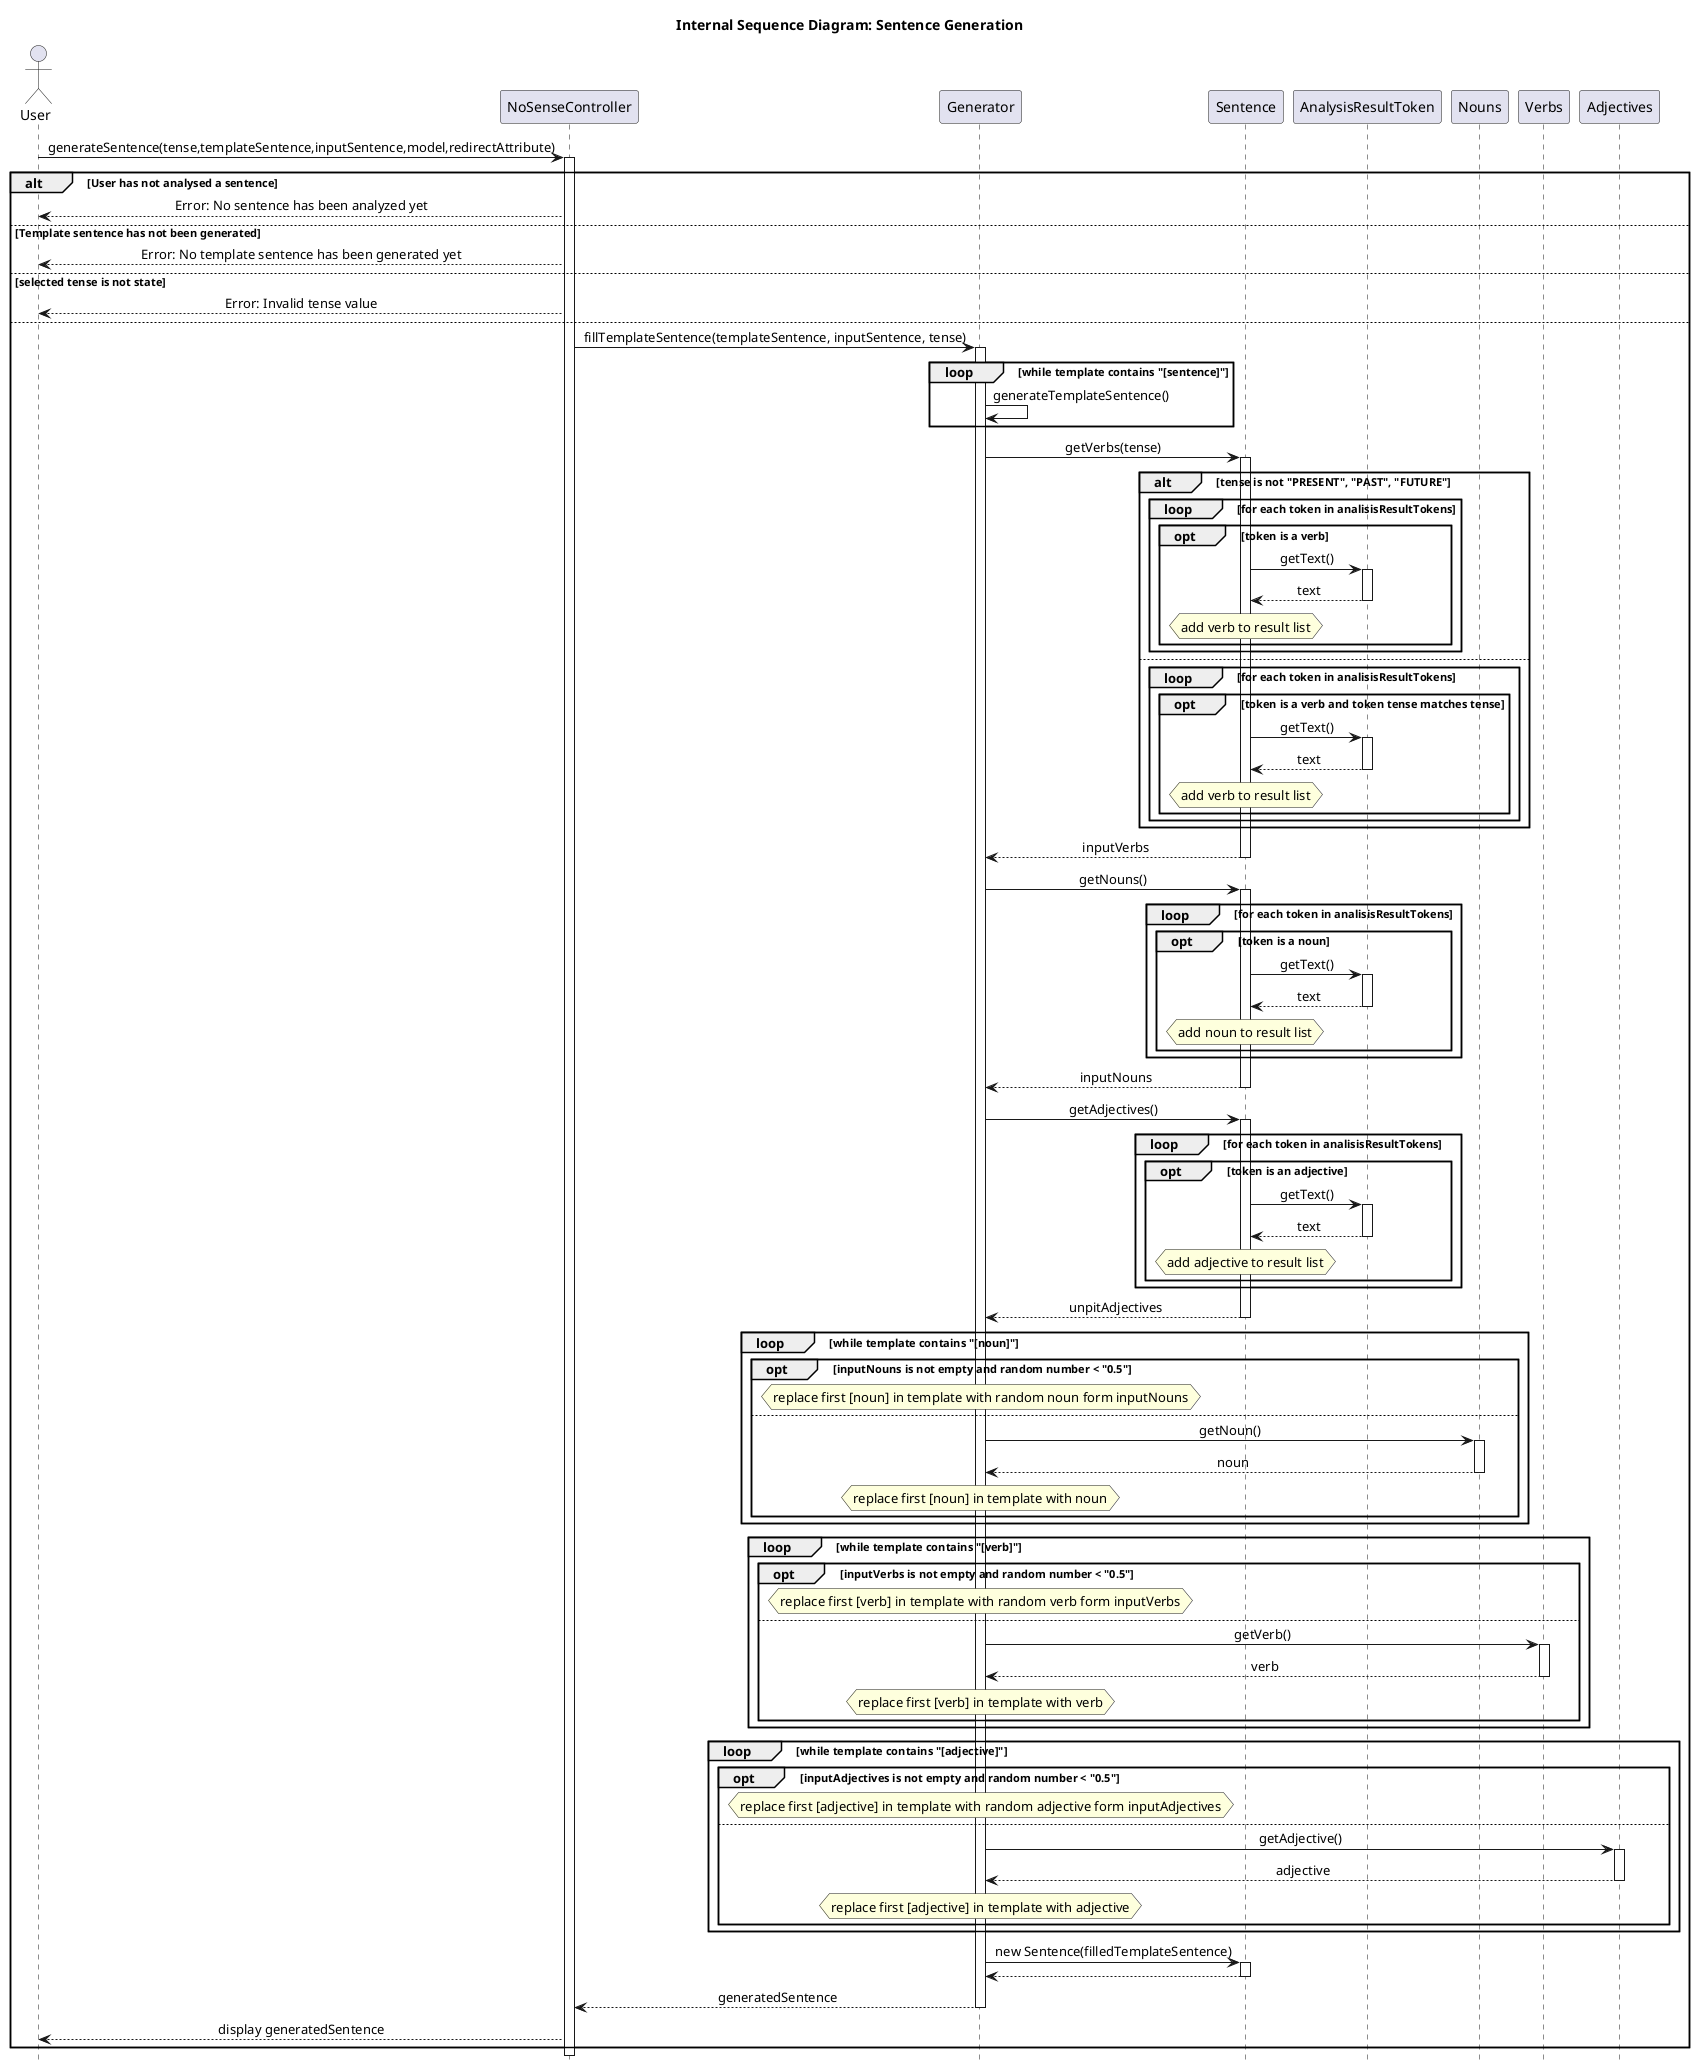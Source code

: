 @startuml InternalGenerateSentence
hide footbox
skinparam sequenceMessageAlign center
title Internal Sequence Diagram: Sentence Generation

actor User
participant NoSenseController
participant Generator
participant Sentence
participant AnalysisResultToken
participant Nouns
participant Verbs
participant Adjectives
User -> NoSenseController: generateSentence(tense,templateSentence,inputSentence,model,redirectAttribute)
activate NoSenseController
alt User has not analysed a sentence
    NoSenseController --> User: Error: No sentence has been analyzed yet
else Template sentence has not been generated
    NoSenseController--> User: Error: No template sentence has been generated yet
else selected tense is not state
    NoSenseController --> User: Error: Invalid tense value
else
    NoSenseController -> Generator: fillTemplateSentence(templateSentence, inputSentence, tense)
    activate Generator
    loop while template contains "[sentence]"
        Generator -> Generator: generateTemplateSentence()
    end
    Generator -> Sentence: getVerbs(tense)
    activate Sentence
    alt tense is not "PRESENT", "PAST", "FUTURE"
        loop for each token in analisisResultTokens
            opt token is a verb
                Sentence -> AnalysisResultToken: getText()
                activate AnalysisResultToken
                AnalysisResultToken --> Sentence: text
                deactivate AnalysisResultToken
                hnote over Sentence: add verb to result list
            end
        end
    else
        loop for each token in analisisResultTokens
            opt token is a verb and token tense matches tense
                Sentence -> AnalysisResultToken: getText()
                activate AnalysisResultToken
                AnalysisResultToken --> Sentence: text
                deactivate AnalysisResultToken
                hnote over Sentence: add verb to result list
            end
        end
    end
    Sentence --> Generator: inputVerbs
    deactivate Sentence
    Generator -> Sentence: getNouns()
    activate Sentence
    loop for each token in analisisResultTokens
        opt token is a noun
            Sentence -> AnalysisResultToken: getText()
            activate AnalysisResultToken
            AnalysisResultToken --> Sentence: text
            deactivate AnalysisResultToken
            hnote over Sentence: add noun to result list
        end
    end
    Sentence --> Generator: inputNouns
    deactivate Sentence
    Generator -> Sentence: getAdjectives()
    activate Sentence
    loop for each token in analisisResultTokens
        opt token is an adjective
            Sentence -> AnalysisResultToken: getText()
            activate AnalysisResultToken
            AnalysisResultToken --> Sentence: text
            deactivate AnalysisResultToken
            hnote over Sentence: add adjective to result list
        end
    end
    Sentence --> Generator: unpitAdjectives
    deactivate Sentence
    loop while template contains "[noun]"
        opt inputNouns is not empty and random number < "0.5"
            hnote over Generator: replace first [noun] in template with random noun form inputNouns
        else 
            Generator -> Nouns: getNoun()
            activate Nouns
            Nouns --> Generator: noun
            deactivate Nouns
            hnote over Generator: replace first [noun] in template with noun
        end
    end
    loop while template contains "[verb]"
        opt inputVerbs is not empty and random number < "0.5"
            hnote over Generator: replace first [verb] in template with random verb form inputVerbs
        else 
            Generator -> Verbs: getVerb()
            activate Verbs
            Verbs --> Generator: verb
            deactivate Verbs
            hnote over Generator: replace first [verb] in template with verb
        end
    end

    loop while template contains "[adjective]"
        opt inputAdjectives is not empty and random number < "0.5"
            hnote over Generator: replace first [adjective] in template with random adjective form inputAdjectives
        else 
            Generator -> Adjectives: getAdjective()
            activate Adjectives
            Adjectives --> Generator: adjective
            deactivate Adjectives
            hnote over Generator: replace first [adjective] in template with adjective
        end
    end
    Generator -> Sentence: new Sentence(filledTemplateSentence)
    activate Sentence
    Sentence --> Generator
    deactivate Sentence
    Generator --> NoSenseController: generatedSentence
    deactivate Generator
    NoSenseController --> User: display generatedSentence

end



@enduml